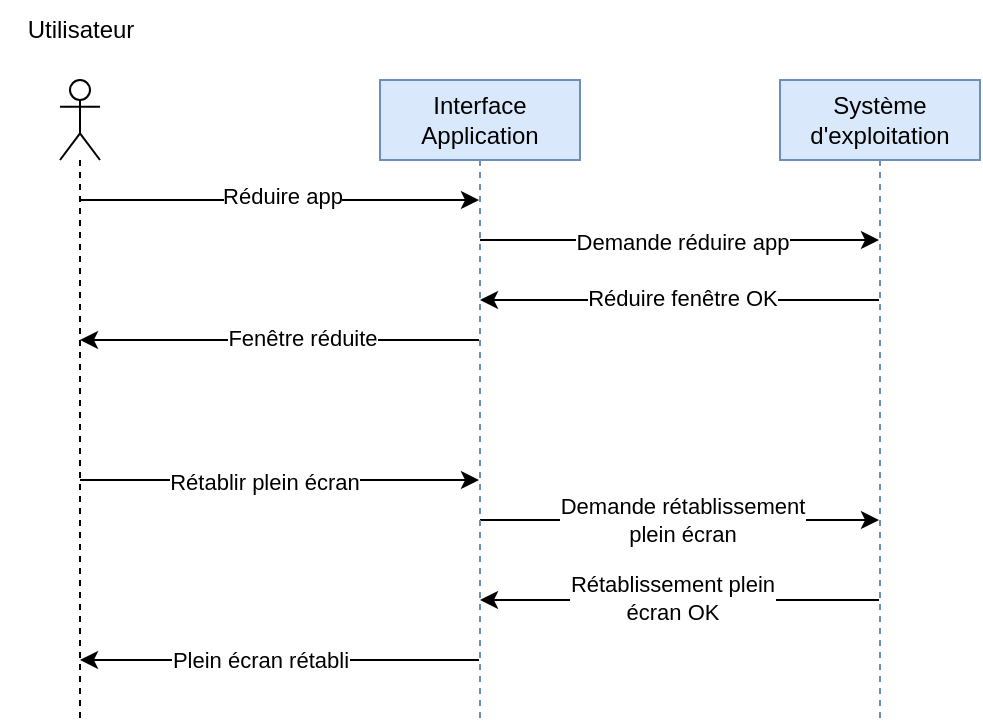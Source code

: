 <mxfile version="20.5.3" type="github">
  <diagram id="PNfyY8VU18iMyICgPXfp" name="Page-1">
    <mxGraphModel dx="997" dy="548" grid="1" gridSize="10" guides="1" tooltips="1" connect="1" arrows="1" fold="1" page="1" pageScale="1" pageWidth="827" pageHeight="1169" math="0" shadow="0">
      <root>
        <mxCell id="0" />
        <mxCell id="1" parent="0" />
        <mxCell id="OYm01S4pt-Ea7qVvPjUK-2" value="" style="shape=umlLifeline;participant=umlActor;perimeter=lifelinePerimeter;whiteSpace=wrap;html=1;container=1;collapsible=0;recursiveResize=0;verticalAlign=top;spacingTop=36;outlineConnect=0;" parent="1" vertex="1">
          <mxGeometry x="70" y="120" width="20" height="320" as="geometry" />
        </mxCell>
        <mxCell id="OYm01S4pt-Ea7qVvPjUK-3" value="Utilisateur" style="text;html=1;align=center;verticalAlign=middle;resizable=0;points=[];autosize=1;strokeColor=none;fillColor=none;" parent="1" vertex="1">
          <mxGeometry x="40" y="80" width="80" height="30" as="geometry" />
        </mxCell>
        <mxCell id="OYm01S4pt-Ea7qVvPjUK-9" value="" style="endArrow=classic;html=1;rounded=0;" parent="1" edge="1" target="rG-oNKwHLIuo4adMpALs-1" source="OYm01S4pt-Ea7qVvPjUK-2">
          <mxGeometry width="50" height="50" relative="1" as="geometry">
            <mxPoint x="79.5" y="180" as="sourcePoint" />
            <mxPoint x="279.5" y="180" as="targetPoint" />
            <Array as="points">
              <mxPoint x="180" y="180" />
            </Array>
          </mxGeometry>
        </mxCell>
        <mxCell id="OYm01S4pt-Ea7qVvPjUK-10" value="Réduire app" style="edgeLabel;html=1;align=center;verticalAlign=middle;resizable=0;points=[];" parent="OYm01S4pt-Ea7qVvPjUK-9" connectable="0" vertex="1">
          <mxGeometry x="-0.199" y="2" relative="1" as="geometry">
            <mxPoint x="21" as="offset" />
          </mxGeometry>
        </mxCell>
        <mxCell id="OYm01S4pt-Ea7qVvPjUK-11" value="" style="endArrow=classic;html=1;rounded=0;" parent="1" source="rG-oNKwHLIuo4adMpALs-1" target="rG-oNKwHLIuo4adMpALs-2" edge="1">
          <mxGeometry width="50" height="50" relative="1" as="geometry">
            <mxPoint x="279.5" y="200" as="sourcePoint" />
            <mxPoint x="479.5" y="200" as="targetPoint" />
            <Array as="points">
              <mxPoint x="390" y="200" />
            </Array>
          </mxGeometry>
        </mxCell>
        <mxCell id="OYm01S4pt-Ea7qVvPjUK-12" value="Demande réduire app" style="edgeLabel;html=1;align=center;verticalAlign=middle;resizable=0;points=[];" parent="OYm01S4pt-Ea7qVvPjUK-11" connectable="0" vertex="1">
          <mxGeometry x="-0.109" y="-1" relative="1" as="geometry">
            <mxPoint x="12" as="offset" />
          </mxGeometry>
        </mxCell>
        <mxCell id="OYm01S4pt-Ea7qVvPjUK-13" value="" style="endArrow=classic;html=1;rounded=0;" parent="1" source="rG-oNKwHLIuo4adMpALs-2" target="rG-oNKwHLIuo4adMpALs-1" edge="1">
          <mxGeometry width="50" height="50" relative="1" as="geometry">
            <mxPoint x="479.5" y="230" as="sourcePoint" />
            <mxPoint x="279.5" y="230" as="targetPoint" />
            <Array as="points">
              <mxPoint x="380" y="230" />
            </Array>
          </mxGeometry>
        </mxCell>
        <mxCell id="OYm01S4pt-Ea7qVvPjUK-14" value="Réduire fenêtre OK" style="edgeLabel;html=1;align=center;verticalAlign=middle;resizable=0;points=[];" parent="OYm01S4pt-Ea7qVvPjUK-13" connectable="0" vertex="1">
          <mxGeometry x="0.179" y="-1" relative="1" as="geometry">
            <mxPoint x="19" as="offset" />
          </mxGeometry>
        </mxCell>
        <mxCell id="OYm01S4pt-Ea7qVvPjUK-15" value="" style="endArrow=classic;html=1;rounded=0;" parent="1" source="rG-oNKwHLIuo4adMpALs-1" target="OYm01S4pt-Ea7qVvPjUK-2" edge="1">
          <mxGeometry width="50" height="50" relative="1" as="geometry">
            <mxPoint x="279.5" y="250" as="sourcePoint" />
            <mxPoint x="440" y="270" as="targetPoint" />
            <Array as="points">
              <mxPoint x="180" y="250" />
            </Array>
          </mxGeometry>
        </mxCell>
        <mxCell id="OYm01S4pt-Ea7qVvPjUK-16" value="Fenêtre réduite" style="edgeLabel;html=1;align=center;verticalAlign=middle;resizable=0;points=[];" parent="OYm01S4pt-Ea7qVvPjUK-15" connectable="0" vertex="1">
          <mxGeometry x="0.089" y="-1" relative="1" as="geometry">
            <mxPoint x="20" as="offset" />
          </mxGeometry>
        </mxCell>
        <mxCell id="OYm01S4pt-Ea7qVvPjUK-17" value="" style="endArrow=classic;html=1;rounded=0;" parent="1" source="OYm01S4pt-Ea7qVvPjUK-2" target="rG-oNKwHLIuo4adMpALs-1" edge="1">
          <mxGeometry width="50" height="50" relative="1" as="geometry">
            <mxPoint x="390" y="320" as="sourcePoint" />
            <mxPoint x="279.5" y="320" as="targetPoint" />
            <Array as="points">
              <mxPoint x="190" y="320" />
            </Array>
          </mxGeometry>
        </mxCell>
        <mxCell id="OYm01S4pt-Ea7qVvPjUK-18" value="Rétablir plein écran" style="edgeLabel;html=1;align=center;verticalAlign=middle;resizable=0;points=[];" parent="OYm01S4pt-Ea7qVvPjUK-17" connectable="0" vertex="1">
          <mxGeometry x="-0.079" y="-1" relative="1" as="geometry">
            <mxPoint as="offset" />
          </mxGeometry>
        </mxCell>
        <mxCell id="OYm01S4pt-Ea7qVvPjUK-19" value="" style="endArrow=classic;html=1;rounded=0;" parent="1" source="rG-oNKwHLIuo4adMpALs-2" target="rG-oNKwHLIuo4adMpALs-1" edge="1">
          <mxGeometry width="50" height="50" relative="1" as="geometry">
            <mxPoint x="479.5" y="380" as="sourcePoint" />
            <mxPoint x="279.5" y="380" as="targetPoint" />
            <Array as="points">
              <mxPoint x="390" y="380" />
            </Array>
          </mxGeometry>
        </mxCell>
        <mxCell id="OYm01S4pt-Ea7qVvPjUK-22" value="Rétablissement plein&lt;br&gt;écran OK" style="edgeLabel;html=1;align=center;verticalAlign=middle;resizable=0;points=[];" parent="OYm01S4pt-Ea7qVvPjUK-19" connectable="0" vertex="1">
          <mxGeometry x="0.039" y="-1" relative="1" as="geometry">
            <mxPoint as="offset" />
          </mxGeometry>
        </mxCell>
        <mxCell id="OYm01S4pt-Ea7qVvPjUK-20" value="" style="endArrow=classic;html=1;rounded=0;" parent="1" source="rG-oNKwHLIuo4adMpALs-1" target="rG-oNKwHLIuo4adMpALs-2" edge="1">
          <mxGeometry width="50" height="50" relative="1" as="geometry">
            <mxPoint x="279.5" y="340" as="sourcePoint" />
            <mxPoint x="479.5" y="340" as="targetPoint" />
            <Array as="points">
              <mxPoint x="380" y="340" />
            </Array>
          </mxGeometry>
        </mxCell>
        <mxCell id="OYm01S4pt-Ea7qVvPjUK-21" value="Demande rétablissement&lt;br&gt;plein écran" style="edgeLabel;html=1;align=center;verticalAlign=middle;resizable=0;points=[];" parent="OYm01S4pt-Ea7qVvPjUK-20" connectable="0" vertex="1">
          <mxGeometry x="-0.229" y="1" relative="1" as="geometry">
            <mxPoint x="24" y="1" as="offset" />
          </mxGeometry>
        </mxCell>
        <mxCell id="OYm01S4pt-Ea7qVvPjUK-23" value="" style="endArrow=classic;html=1;rounded=0;" parent="1" source="rG-oNKwHLIuo4adMpALs-1" target="OYm01S4pt-Ea7qVvPjUK-2" edge="1">
          <mxGeometry width="50" height="50" relative="1" as="geometry">
            <mxPoint x="279.5" y="410" as="sourcePoint" />
            <mxPoint x="440" y="260" as="targetPoint" />
            <Array as="points">
              <mxPoint x="190" y="410" />
            </Array>
          </mxGeometry>
        </mxCell>
        <mxCell id="OYm01S4pt-Ea7qVvPjUK-24" value="Plein écran rétabli" style="edgeLabel;html=1;align=center;verticalAlign=middle;resizable=0;points=[];" parent="OYm01S4pt-Ea7qVvPjUK-23" connectable="0" vertex="1">
          <mxGeometry x="0.099" relative="1" as="geometry">
            <mxPoint as="offset" />
          </mxGeometry>
        </mxCell>
        <mxCell id="rG-oNKwHLIuo4adMpALs-1" value="Interface Application" style="shape=umlLifeline;perimeter=lifelinePerimeter;whiteSpace=wrap;html=1;container=1;collapsible=0;recursiveResize=0;outlineConnect=0;fillColor=#dae8fc;strokeColor=#6c8ebf;" vertex="1" parent="1">
          <mxGeometry x="230" y="120" width="100" height="320" as="geometry" />
        </mxCell>
        <mxCell id="rG-oNKwHLIuo4adMpALs-2" value="Système d&#39;exploitation" style="shape=umlLifeline;perimeter=lifelinePerimeter;whiteSpace=wrap;html=1;container=1;collapsible=0;recursiveResize=0;outlineConnect=0;fillColor=#dae8fc;strokeColor=#6c8ebf;" vertex="1" parent="1">
          <mxGeometry x="430" y="120" width="100" height="320" as="geometry" />
        </mxCell>
      </root>
    </mxGraphModel>
  </diagram>
</mxfile>
